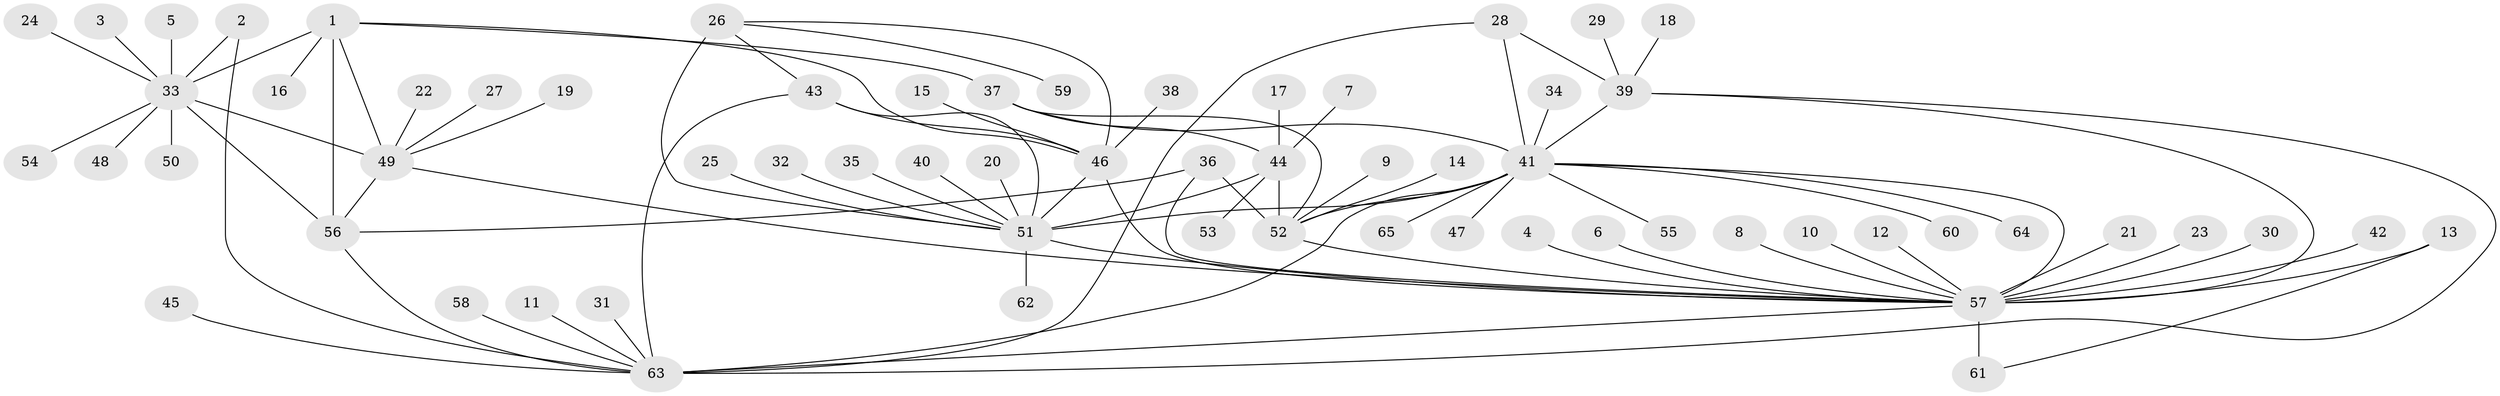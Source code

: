 // original degree distribution, {7: 0.031007751937984496, 8: 0.046511627906976744, 9: 0.03875968992248062, 15: 0.007751937984496124, 10: 0.015503875968992248, 6: 0.023255813953488372, 12: 0.015503875968992248, 13: 0.015503875968992248, 11: 0.015503875968992248, 5: 0.023255813953488372, 1: 0.6046511627906976, 2: 0.11627906976744186, 4: 0.007751937984496124, 3: 0.03875968992248062}
// Generated by graph-tools (version 1.1) at 2025/50/03/09/25 03:50:33]
// undirected, 65 vertices, 89 edges
graph export_dot {
graph [start="1"]
  node [color=gray90,style=filled];
  1;
  2;
  3;
  4;
  5;
  6;
  7;
  8;
  9;
  10;
  11;
  12;
  13;
  14;
  15;
  16;
  17;
  18;
  19;
  20;
  21;
  22;
  23;
  24;
  25;
  26;
  27;
  28;
  29;
  30;
  31;
  32;
  33;
  34;
  35;
  36;
  37;
  38;
  39;
  40;
  41;
  42;
  43;
  44;
  45;
  46;
  47;
  48;
  49;
  50;
  51;
  52;
  53;
  54;
  55;
  56;
  57;
  58;
  59;
  60;
  61;
  62;
  63;
  64;
  65;
  1 -- 16 [weight=1.0];
  1 -- 33 [weight=3.0];
  1 -- 37 [weight=1.0];
  1 -- 46 [weight=1.0];
  1 -- 49 [weight=3.0];
  1 -- 56 [weight=3.0];
  2 -- 33 [weight=1.0];
  2 -- 63 [weight=1.0];
  3 -- 33 [weight=1.0];
  4 -- 57 [weight=1.0];
  5 -- 33 [weight=1.0];
  6 -- 57 [weight=1.0];
  7 -- 44 [weight=1.0];
  8 -- 57 [weight=1.0];
  9 -- 52 [weight=1.0];
  10 -- 57 [weight=1.0];
  11 -- 63 [weight=1.0];
  12 -- 57 [weight=1.0];
  13 -- 57 [weight=4.0];
  13 -- 61 [weight=1.0];
  14 -- 52 [weight=1.0];
  15 -- 46 [weight=1.0];
  17 -- 44 [weight=1.0];
  18 -- 39 [weight=1.0];
  19 -- 49 [weight=1.0];
  20 -- 51 [weight=1.0];
  21 -- 57 [weight=1.0];
  22 -- 49 [weight=1.0];
  23 -- 57 [weight=1.0];
  24 -- 33 [weight=1.0];
  25 -- 51 [weight=1.0];
  26 -- 43 [weight=1.0];
  26 -- 46 [weight=1.0];
  26 -- 51 [weight=3.0];
  26 -- 59 [weight=1.0];
  27 -- 49 [weight=1.0];
  28 -- 39 [weight=1.0];
  28 -- 41 [weight=3.0];
  28 -- 63 [weight=1.0];
  29 -- 39 [weight=1.0];
  30 -- 57 [weight=1.0];
  31 -- 63 [weight=1.0];
  32 -- 51 [weight=1.0];
  33 -- 48 [weight=1.0];
  33 -- 49 [weight=1.0];
  33 -- 50 [weight=1.0];
  33 -- 54 [weight=1.0];
  33 -- 56 [weight=1.0];
  34 -- 41 [weight=1.0];
  35 -- 51 [weight=1.0];
  36 -- 52 [weight=1.0];
  36 -- 56 [weight=1.0];
  36 -- 57 [weight=1.0];
  37 -- 41 [weight=1.0];
  37 -- 44 [weight=4.0];
  37 -- 52 [weight=1.0];
  38 -- 46 [weight=1.0];
  39 -- 41 [weight=3.0];
  39 -- 57 [weight=1.0];
  39 -- 63 [weight=1.0];
  40 -- 51 [weight=1.0];
  41 -- 47 [weight=1.0];
  41 -- 51 [weight=1.0];
  41 -- 52 [weight=1.0];
  41 -- 55 [weight=1.0];
  41 -- 57 [weight=2.0];
  41 -- 60 [weight=1.0];
  41 -- 63 [weight=3.0];
  41 -- 64 [weight=1.0];
  41 -- 65 [weight=1.0];
  42 -- 57 [weight=1.0];
  43 -- 46 [weight=1.0];
  43 -- 51 [weight=3.0];
  43 -- 63 [weight=1.0];
  44 -- 51 [weight=1.0];
  44 -- 52 [weight=4.0];
  44 -- 53 [weight=1.0];
  45 -- 63 [weight=1.0];
  46 -- 51 [weight=3.0];
  46 -- 57 [weight=1.0];
  49 -- 56 [weight=1.0];
  49 -- 57 [weight=1.0];
  51 -- 57 [weight=2.0];
  51 -- 62 [weight=1.0];
  52 -- 57 [weight=1.0];
  56 -- 63 [weight=1.0];
  57 -- 61 [weight=4.0];
  57 -- 63 [weight=1.0];
  58 -- 63 [weight=1.0];
}
